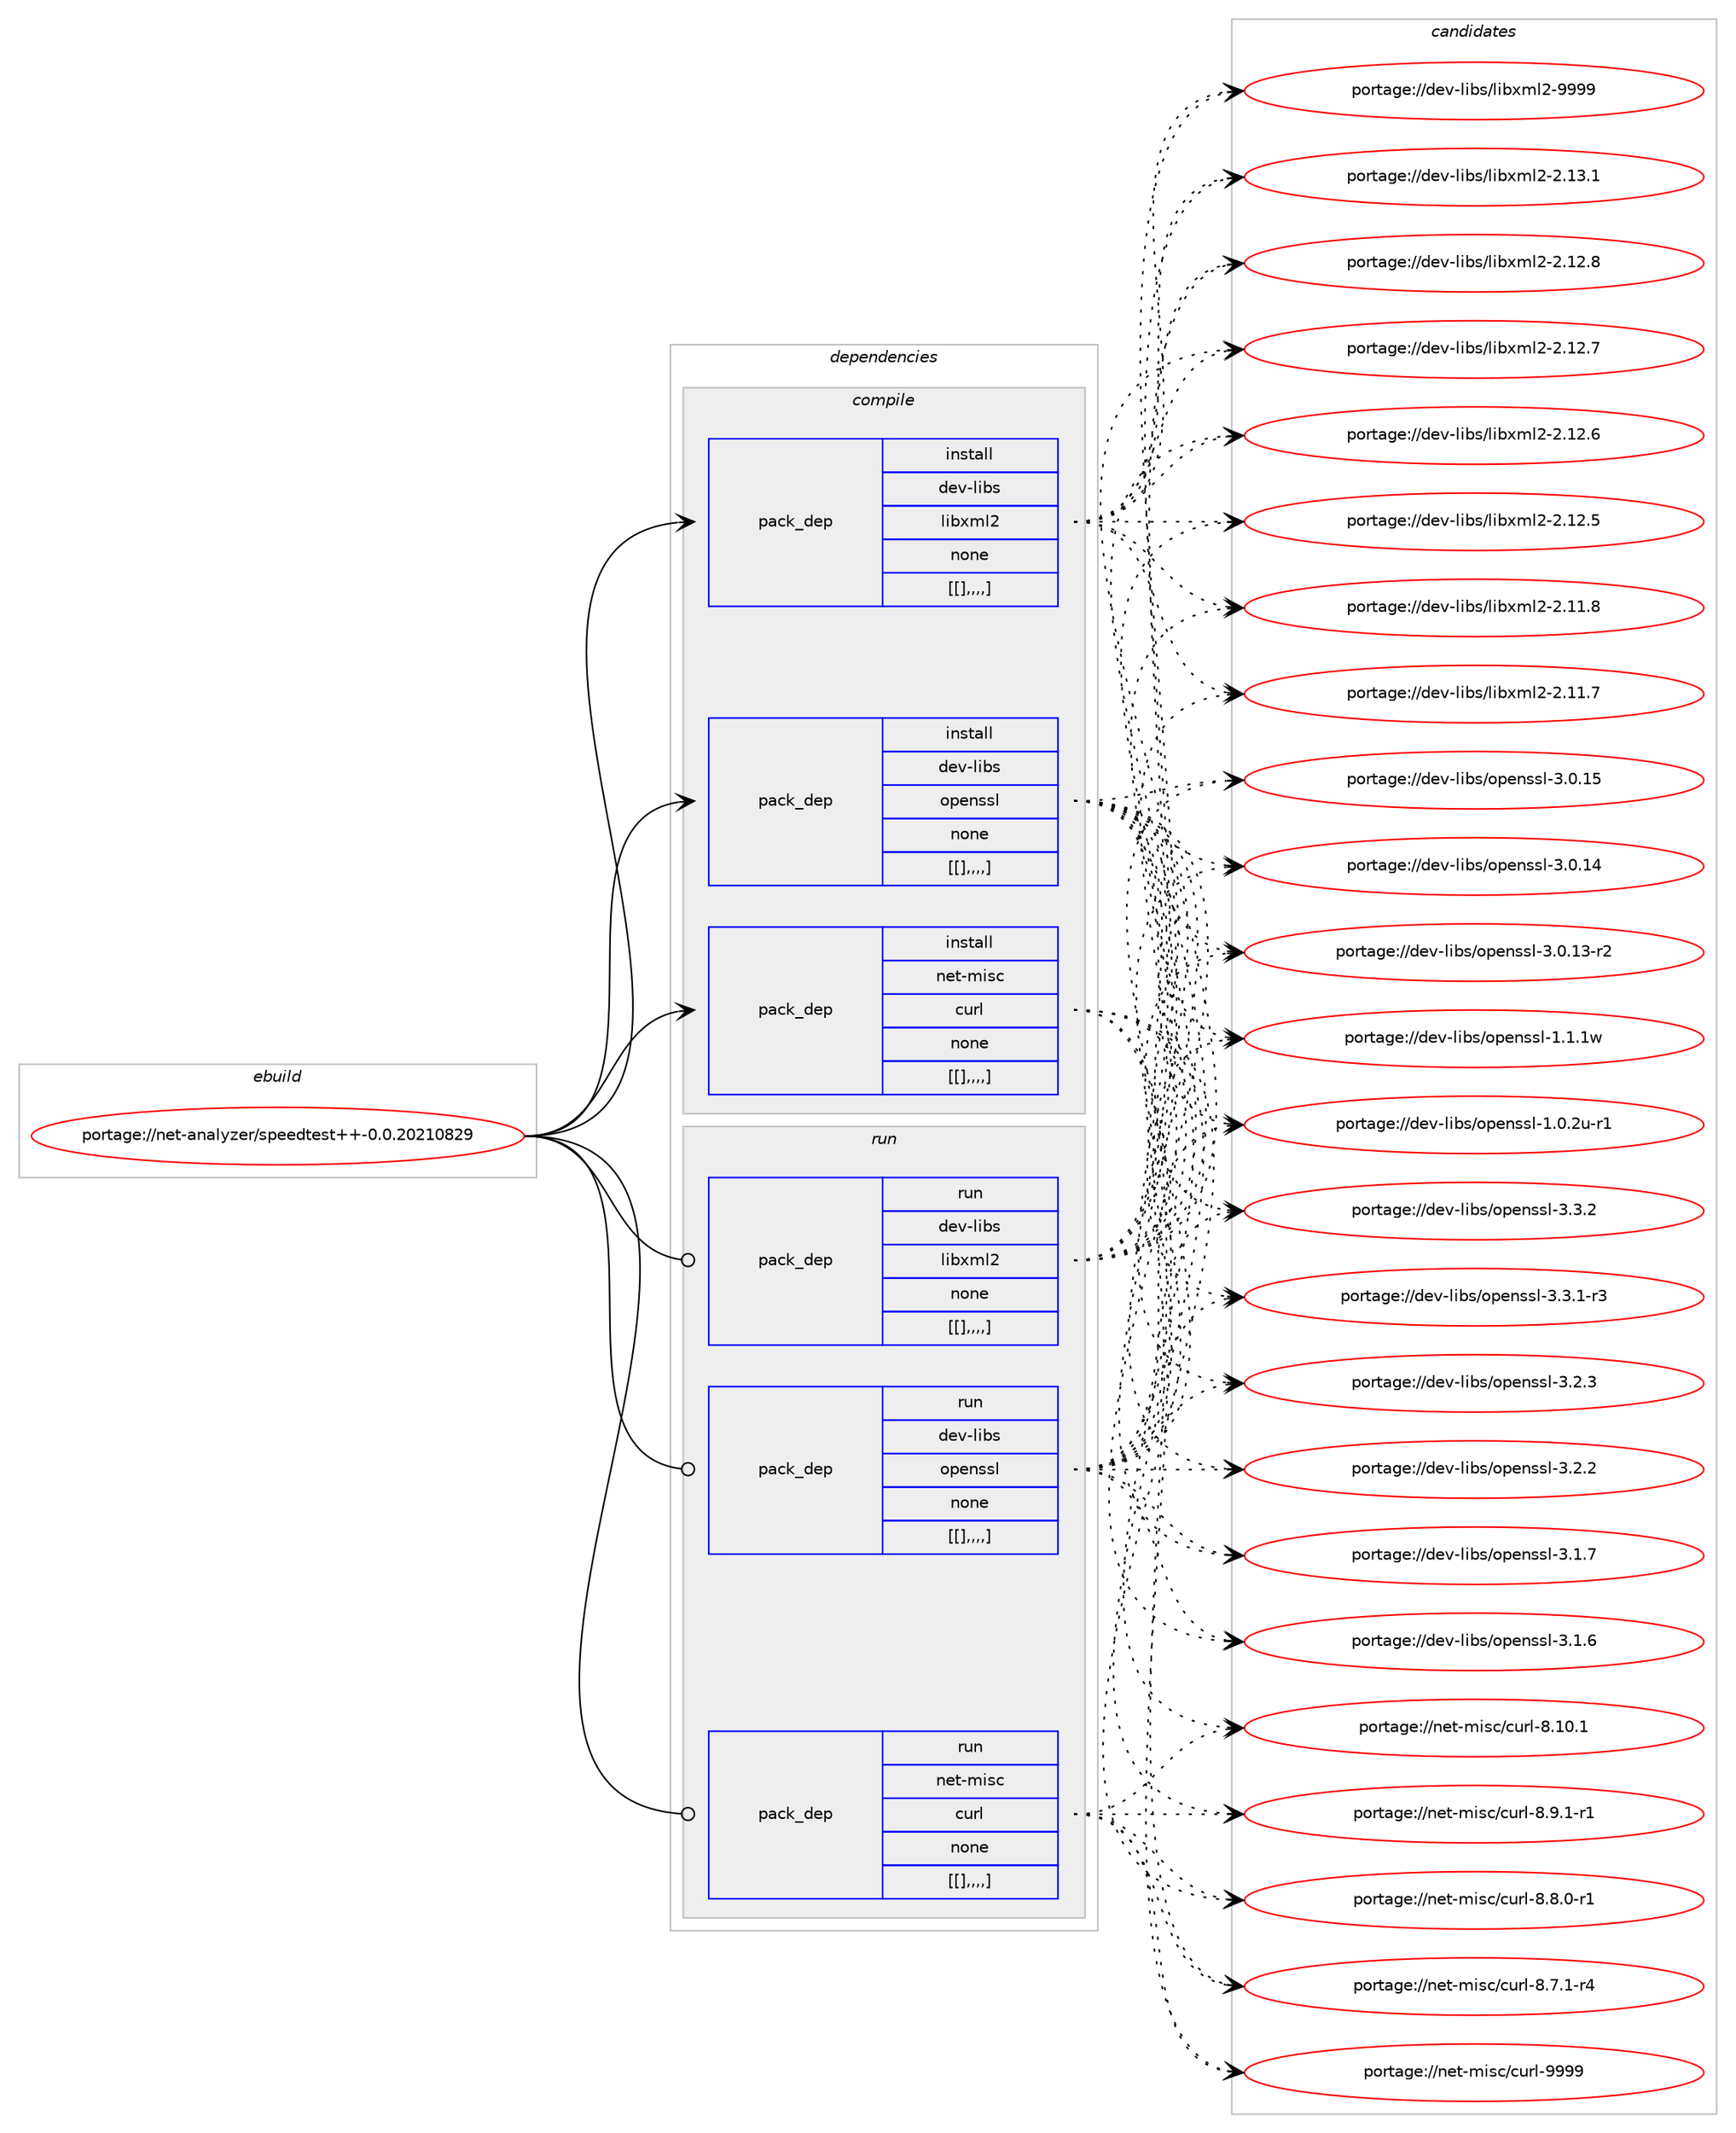 digraph prolog {

# *************
# Graph options
# *************

newrank=true;
concentrate=true;
compound=true;
graph [rankdir=LR,fontname=Helvetica,fontsize=10,ranksep=1.5];#, ranksep=2.5, nodesep=0.2];
edge  [arrowhead=vee];
node  [fontname=Helvetica,fontsize=10];

# **********
# The ebuild
# **********

subgraph cluster_leftcol {
color=gray;
label=<<i>ebuild</i>>;
id [label="portage://net-analyzer/speedtest++-0.0.20210829", color=red, width=4, href="../net-analyzer/speedtest++-0.0.20210829.svg"];
}

# ****************
# The dependencies
# ****************

subgraph cluster_midcol {
color=gray;
label=<<i>dependencies</i>>;
subgraph cluster_compile {
fillcolor="#eeeeee";
style=filled;
label=<<i>compile</i>>;
subgraph pack258554 {
dependency353673 [label=<<TABLE BORDER="0" CELLBORDER="1" CELLSPACING="0" CELLPADDING="4" WIDTH="220"><TR><TD ROWSPAN="6" CELLPADDING="30">pack_dep</TD></TR><TR><TD WIDTH="110">install</TD></TR><TR><TD>dev-libs</TD></TR><TR><TD>libxml2</TD></TR><TR><TD>none</TD></TR><TR><TD>[[],,,,]</TD></TR></TABLE>>, shape=none, color=blue];
}
id:e -> dependency353673:w [weight=20,style="solid",arrowhead="vee"];
subgraph pack258555 {
dependency353674 [label=<<TABLE BORDER="0" CELLBORDER="1" CELLSPACING="0" CELLPADDING="4" WIDTH="220"><TR><TD ROWSPAN="6" CELLPADDING="30">pack_dep</TD></TR><TR><TD WIDTH="110">install</TD></TR><TR><TD>dev-libs</TD></TR><TR><TD>openssl</TD></TR><TR><TD>none</TD></TR><TR><TD>[[],,,,]</TD></TR></TABLE>>, shape=none, color=blue];
}
id:e -> dependency353674:w [weight=20,style="solid",arrowhead="vee"];
subgraph pack258556 {
dependency353675 [label=<<TABLE BORDER="0" CELLBORDER="1" CELLSPACING="0" CELLPADDING="4" WIDTH="220"><TR><TD ROWSPAN="6" CELLPADDING="30">pack_dep</TD></TR><TR><TD WIDTH="110">install</TD></TR><TR><TD>net-misc</TD></TR><TR><TD>curl</TD></TR><TR><TD>none</TD></TR><TR><TD>[[],,,,]</TD></TR></TABLE>>, shape=none, color=blue];
}
id:e -> dependency353675:w [weight=20,style="solid",arrowhead="vee"];
}
subgraph cluster_compileandrun {
fillcolor="#eeeeee";
style=filled;
label=<<i>compile and run</i>>;
}
subgraph cluster_run {
fillcolor="#eeeeee";
style=filled;
label=<<i>run</i>>;
subgraph pack258557 {
dependency353676 [label=<<TABLE BORDER="0" CELLBORDER="1" CELLSPACING="0" CELLPADDING="4" WIDTH="220"><TR><TD ROWSPAN="6" CELLPADDING="30">pack_dep</TD></TR><TR><TD WIDTH="110">run</TD></TR><TR><TD>dev-libs</TD></TR><TR><TD>libxml2</TD></TR><TR><TD>none</TD></TR><TR><TD>[[],,,,]</TD></TR></TABLE>>, shape=none, color=blue];
}
id:e -> dependency353676:w [weight=20,style="solid",arrowhead="odot"];
subgraph pack258558 {
dependency353677 [label=<<TABLE BORDER="0" CELLBORDER="1" CELLSPACING="0" CELLPADDING="4" WIDTH="220"><TR><TD ROWSPAN="6" CELLPADDING="30">pack_dep</TD></TR><TR><TD WIDTH="110">run</TD></TR><TR><TD>dev-libs</TD></TR><TR><TD>openssl</TD></TR><TR><TD>none</TD></TR><TR><TD>[[],,,,]</TD></TR></TABLE>>, shape=none, color=blue];
}
id:e -> dependency353677:w [weight=20,style="solid",arrowhead="odot"];
subgraph pack258559 {
dependency353678 [label=<<TABLE BORDER="0" CELLBORDER="1" CELLSPACING="0" CELLPADDING="4" WIDTH="220"><TR><TD ROWSPAN="6" CELLPADDING="30">pack_dep</TD></TR><TR><TD WIDTH="110">run</TD></TR><TR><TD>net-misc</TD></TR><TR><TD>curl</TD></TR><TR><TD>none</TD></TR><TR><TD>[[],,,,]</TD></TR></TABLE>>, shape=none, color=blue];
}
id:e -> dependency353678:w [weight=20,style="solid",arrowhead="odot"];
}
}

# **************
# The candidates
# **************

subgraph cluster_choices {
rank=same;
color=gray;
label=<<i>candidates</i>>;

subgraph choice258554 {
color=black;
nodesep=1;
choice10010111845108105981154710810598120109108504557575757 [label="portage://dev-libs/libxml2-9999", color=red, width=4,href="../dev-libs/libxml2-9999.svg"];
choice100101118451081059811547108105981201091085045504649514649 [label="portage://dev-libs/libxml2-2.13.1", color=red, width=4,href="../dev-libs/libxml2-2.13.1.svg"];
choice100101118451081059811547108105981201091085045504649504656 [label="portage://dev-libs/libxml2-2.12.8", color=red, width=4,href="../dev-libs/libxml2-2.12.8.svg"];
choice100101118451081059811547108105981201091085045504649504655 [label="portage://dev-libs/libxml2-2.12.7", color=red, width=4,href="../dev-libs/libxml2-2.12.7.svg"];
choice100101118451081059811547108105981201091085045504649504654 [label="portage://dev-libs/libxml2-2.12.6", color=red, width=4,href="../dev-libs/libxml2-2.12.6.svg"];
choice100101118451081059811547108105981201091085045504649504653 [label="portage://dev-libs/libxml2-2.12.5", color=red, width=4,href="../dev-libs/libxml2-2.12.5.svg"];
choice100101118451081059811547108105981201091085045504649494656 [label="portage://dev-libs/libxml2-2.11.8", color=red, width=4,href="../dev-libs/libxml2-2.11.8.svg"];
choice100101118451081059811547108105981201091085045504649494655 [label="portage://dev-libs/libxml2-2.11.7", color=red, width=4,href="../dev-libs/libxml2-2.11.7.svg"];
dependency353673:e -> choice10010111845108105981154710810598120109108504557575757:w [style=dotted,weight="100"];
dependency353673:e -> choice100101118451081059811547108105981201091085045504649514649:w [style=dotted,weight="100"];
dependency353673:e -> choice100101118451081059811547108105981201091085045504649504656:w [style=dotted,weight="100"];
dependency353673:e -> choice100101118451081059811547108105981201091085045504649504655:w [style=dotted,weight="100"];
dependency353673:e -> choice100101118451081059811547108105981201091085045504649504654:w [style=dotted,weight="100"];
dependency353673:e -> choice100101118451081059811547108105981201091085045504649504653:w [style=dotted,weight="100"];
dependency353673:e -> choice100101118451081059811547108105981201091085045504649494656:w [style=dotted,weight="100"];
dependency353673:e -> choice100101118451081059811547108105981201091085045504649494655:w [style=dotted,weight="100"];
}
subgraph choice258555 {
color=black;
nodesep=1;
choice100101118451081059811547111112101110115115108455146514650 [label="portage://dev-libs/openssl-3.3.2", color=red, width=4,href="../dev-libs/openssl-3.3.2.svg"];
choice1001011184510810598115471111121011101151151084551465146494511451 [label="portage://dev-libs/openssl-3.3.1-r3", color=red, width=4,href="../dev-libs/openssl-3.3.1-r3.svg"];
choice100101118451081059811547111112101110115115108455146504651 [label="portage://dev-libs/openssl-3.2.3", color=red, width=4,href="../dev-libs/openssl-3.2.3.svg"];
choice100101118451081059811547111112101110115115108455146504650 [label="portage://dev-libs/openssl-3.2.2", color=red, width=4,href="../dev-libs/openssl-3.2.2.svg"];
choice100101118451081059811547111112101110115115108455146494655 [label="portage://dev-libs/openssl-3.1.7", color=red, width=4,href="../dev-libs/openssl-3.1.7.svg"];
choice100101118451081059811547111112101110115115108455146494654 [label="portage://dev-libs/openssl-3.1.6", color=red, width=4,href="../dev-libs/openssl-3.1.6.svg"];
choice10010111845108105981154711111210111011511510845514648464953 [label="portage://dev-libs/openssl-3.0.15", color=red, width=4,href="../dev-libs/openssl-3.0.15.svg"];
choice10010111845108105981154711111210111011511510845514648464952 [label="portage://dev-libs/openssl-3.0.14", color=red, width=4,href="../dev-libs/openssl-3.0.14.svg"];
choice100101118451081059811547111112101110115115108455146484649514511450 [label="portage://dev-libs/openssl-3.0.13-r2", color=red, width=4,href="../dev-libs/openssl-3.0.13-r2.svg"];
choice100101118451081059811547111112101110115115108454946494649119 [label="portage://dev-libs/openssl-1.1.1w", color=red, width=4,href="../dev-libs/openssl-1.1.1w.svg"];
choice1001011184510810598115471111121011101151151084549464846501174511449 [label="portage://dev-libs/openssl-1.0.2u-r1", color=red, width=4,href="../dev-libs/openssl-1.0.2u-r1.svg"];
dependency353674:e -> choice100101118451081059811547111112101110115115108455146514650:w [style=dotted,weight="100"];
dependency353674:e -> choice1001011184510810598115471111121011101151151084551465146494511451:w [style=dotted,weight="100"];
dependency353674:e -> choice100101118451081059811547111112101110115115108455146504651:w [style=dotted,weight="100"];
dependency353674:e -> choice100101118451081059811547111112101110115115108455146504650:w [style=dotted,weight="100"];
dependency353674:e -> choice100101118451081059811547111112101110115115108455146494655:w [style=dotted,weight="100"];
dependency353674:e -> choice100101118451081059811547111112101110115115108455146494654:w [style=dotted,weight="100"];
dependency353674:e -> choice10010111845108105981154711111210111011511510845514648464953:w [style=dotted,weight="100"];
dependency353674:e -> choice10010111845108105981154711111210111011511510845514648464952:w [style=dotted,weight="100"];
dependency353674:e -> choice100101118451081059811547111112101110115115108455146484649514511450:w [style=dotted,weight="100"];
dependency353674:e -> choice100101118451081059811547111112101110115115108454946494649119:w [style=dotted,weight="100"];
dependency353674:e -> choice1001011184510810598115471111121011101151151084549464846501174511449:w [style=dotted,weight="100"];
}
subgraph choice258556 {
color=black;
nodesep=1;
choice110101116451091051159947991171141084557575757 [label="portage://net-misc/curl-9999", color=red, width=4,href="../net-misc/curl-9999.svg"];
choice1101011164510910511599479911711410845564649484649 [label="portage://net-misc/curl-8.10.1", color=red, width=4,href="../net-misc/curl-8.10.1.svg"];
choice110101116451091051159947991171141084556465746494511449 [label="portage://net-misc/curl-8.9.1-r1", color=red, width=4,href="../net-misc/curl-8.9.1-r1.svg"];
choice110101116451091051159947991171141084556465646484511449 [label="portage://net-misc/curl-8.8.0-r1", color=red, width=4,href="../net-misc/curl-8.8.0-r1.svg"];
choice110101116451091051159947991171141084556465546494511452 [label="portage://net-misc/curl-8.7.1-r4", color=red, width=4,href="../net-misc/curl-8.7.1-r4.svg"];
dependency353675:e -> choice110101116451091051159947991171141084557575757:w [style=dotted,weight="100"];
dependency353675:e -> choice1101011164510910511599479911711410845564649484649:w [style=dotted,weight="100"];
dependency353675:e -> choice110101116451091051159947991171141084556465746494511449:w [style=dotted,weight="100"];
dependency353675:e -> choice110101116451091051159947991171141084556465646484511449:w [style=dotted,weight="100"];
dependency353675:e -> choice110101116451091051159947991171141084556465546494511452:w [style=dotted,weight="100"];
}
subgraph choice258557 {
color=black;
nodesep=1;
choice10010111845108105981154710810598120109108504557575757 [label="portage://dev-libs/libxml2-9999", color=red, width=4,href="../dev-libs/libxml2-9999.svg"];
choice100101118451081059811547108105981201091085045504649514649 [label="portage://dev-libs/libxml2-2.13.1", color=red, width=4,href="../dev-libs/libxml2-2.13.1.svg"];
choice100101118451081059811547108105981201091085045504649504656 [label="portage://dev-libs/libxml2-2.12.8", color=red, width=4,href="../dev-libs/libxml2-2.12.8.svg"];
choice100101118451081059811547108105981201091085045504649504655 [label="portage://dev-libs/libxml2-2.12.7", color=red, width=4,href="../dev-libs/libxml2-2.12.7.svg"];
choice100101118451081059811547108105981201091085045504649504654 [label="portage://dev-libs/libxml2-2.12.6", color=red, width=4,href="../dev-libs/libxml2-2.12.6.svg"];
choice100101118451081059811547108105981201091085045504649504653 [label="portage://dev-libs/libxml2-2.12.5", color=red, width=4,href="../dev-libs/libxml2-2.12.5.svg"];
choice100101118451081059811547108105981201091085045504649494656 [label="portage://dev-libs/libxml2-2.11.8", color=red, width=4,href="../dev-libs/libxml2-2.11.8.svg"];
choice100101118451081059811547108105981201091085045504649494655 [label="portage://dev-libs/libxml2-2.11.7", color=red, width=4,href="../dev-libs/libxml2-2.11.7.svg"];
dependency353676:e -> choice10010111845108105981154710810598120109108504557575757:w [style=dotted,weight="100"];
dependency353676:e -> choice100101118451081059811547108105981201091085045504649514649:w [style=dotted,weight="100"];
dependency353676:e -> choice100101118451081059811547108105981201091085045504649504656:w [style=dotted,weight="100"];
dependency353676:e -> choice100101118451081059811547108105981201091085045504649504655:w [style=dotted,weight="100"];
dependency353676:e -> choice100101118451081059811547108105981201091085045504649504654:w [style=dotted,weight="100"];
dependency353676:e -> choice100101118451081059811547108105981201091085045504649504653:w [style=dotted,weight="100"];
dependency353676:e -> choice100101118451081059811547108105981201091085045504649494656:w [style=dotted,weight="100"];
dependency353676:e -> choice100101118451081059811547108105981201091085045504649494655:w [style=dotted,weight="100"];
}
subgraph choice258558 {
color=black;
nodesep=1;
choice100101118451081059811547111112101110115115108455146514650 [label="portage://dev-libs/openssl-3.3.2", color=red, width=4,href="../dev-libs/openssl-3.3.2.svg"];
choice1001011184510810598115471111121011101151151084551465146494511451 [label="portage://dev-libs/openssl-3.3.1-r3", color=red, width=4,href="../dev-libs/openssl-3.3.1-r3.svg"];
choice100101118451081059811547111112101110115115108455146504651 [label="portage://dev-libs/openssl-3.2.3", color=red, width=4,href="../dev-libs/openssl-3.2.3.svg"];
choice100101118451081059811547111112101110115115108455146504650 [label="portage://dev-libs/openssl-3.2.2", color=red, width=4,href="../dev-libs/openssl-3.2.2.svg"];
choice100101118451081059811547111112101110115115108455146494655 [label="portage://dev-libs/openssl-3.1.7", color=red, width=4,href="../dev-libs/openssl-3.1.7.svg"];
choice100101118451081059811547111112101110115115108455146494654 [label="portage://dev-libs/openssl-3.1.6", color=red, width=4,href="../dev-libs/openssl-3.1.6.svg"];
choice10010111845108105981154711111210111011511510845514648464953 [label="portage://dev-libs/openssl-3.0.15", color=red, width=4,href="../dev-libs/openssl-3.0.15.svg"];
choice10010111845108105981154711111210111011511510845514648464952 [label="portage://dev-libs/openssl-3.0.14", color=red, width=4,href="../dev-libs/openssl-3.0.14.svg"];
choice100101118451081059811547111112101110115115108455146484649514511450 [label="portage://dev-libs/openssl-3.0.13-r2", color=red, width=4,href="../dev-libs/openssl-3.0.13-r2.svg"];
choice100101118451081059811547111112101110115115108454946494649119 [label="portage://dev-libs/openssl-1.1.1w", color=red, width=4,href="../dev-libs/openssl-1.1.1w.svg"];
choice1001011184510810598115471111121011101151151084549464846501174511449 [label="portage://dev-libs/openssl-1.0.2u-r1", color=red, width=4,href="../dev-libs/openssl-1.0.2u-r1.svg"];
dependency353677:e -> choice100101118451081059811547111112101110115115108455146514650:w [style=dotted,weight="100"];
dependency353677:e -> choice1001011184510810598115471111121011101151151084551465146494511451:w [style=dotted,weight="100"];
dependency353677:e -> choice100101118451081059811547111112101110115115108455146504651:w [style=dotted,weight="100"];
dependency353677:e -> choice100101118451081059811547111112101110115115108455146504650:w [style=dotted,weight="100"];
dependency353677:e -> choice100101118451081059811547111112101110115115108455146494655:w [style=dotted,weight="100"];
dependency353677:e -> choice100101118451081059811547111112101110115115108455146494654:w [style=dotted,weight="100"];
dependency353677:e -> choice10010111845108105981154711111210111011511510845514648464953:w [style=dotted,weight="100"];
dependency353677:e -> choice10010111845108105981154711111210111011511510845514648464952:w [style=dotted,weight="100"];
dependency353677:e -> choice100101118451081059811547111112101110115115108455146484649514511450:w [style=dotted,weight="100"];
dependency353677:e -> choice100101118451081059811547111112101110115115108454946494649119:w [style=dotted,weight="100"];
dependency353677:e -> choice1001011184510810598115471111121011101151151084549464846501174511449:w [style=dotted,weight="100"];
}
subgraph choice258559 {
color=black;
nodesep=1;
choice110101116451091051159947991171141084557575757 [label="portage://net-misc/curl-9999", color=red, width=4,href="../net-misc/curl-9999.svg"];
choice1101011164510910511599479911711410845564649484649 [label="portage://net-misc/curl-8.10.1", color=red, width=4,href="../net-misc/curl-8.10.1.svg"];
choice110101116451091051159947991171141084556465746494511449 [label="portage://net-misc/curl-8.9.1-r1", color=red, width=4,href="../net-misc/curl-8.9.1-r1.svg"];
choice110101116451091051159947991171141084556465646484511449 [label="portage://net-misc/curl-8.8.0-r1", color=red, width=4,href="../net-misc/curl-8.8.0-r1.svg"];
choice110101116451091051159947991171141084556465546494511452 [label="portage://net-misc/curl-8.7.1-r4", color=red, width=4,href="../net-misc/curl-8.7.1-r4.svg"];
dependency353678:e -> choice110101116451091051159947991171141084557575757:w [style=dotted,weight="100"];
dependency353678:e -> choice1101011164510910511599479911711410845564649484649:w [style=dotted,weight="100"];
dependency353678:e -> choice110101116451091051159947991171141084556465746494511449:w [style=dotted,weight="100"];
dependency353678:e -> choice110101116451091051159947991171141084556465646484511449:w [style=dotted,weight="100"];
dependency353678:e -> choice110101116451091051159947991171141084556465546494511452:w [style=dotted,weight="100"];
}
}

}

